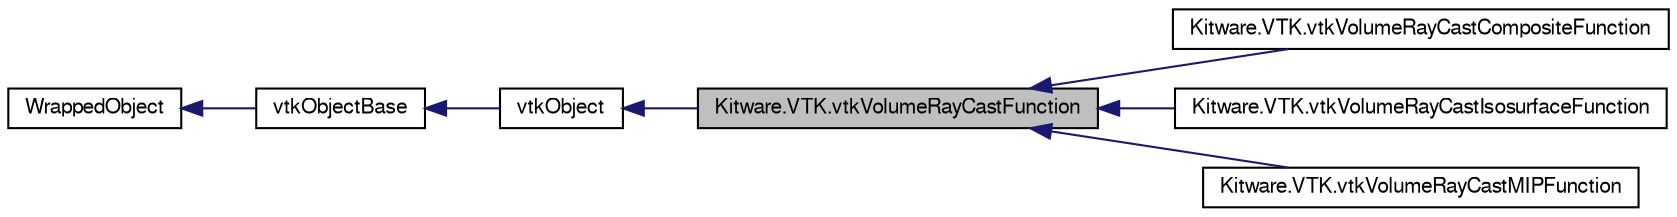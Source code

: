 digraph G
{
  bgcolor="transparent";
  edge [fontname="FreeSans",fontsize="10",labelfontname="FreeSans",labelfontsize="10"];
  node [fontname="FreeSans",fontsize="10",shape=record];
  rankdir="LR";
  Node1 [label="Kitware.VTK.vtkVolumeRayCastFunction",height=0.2,width=0.4,color="black", fillcolor="grey75", style="filled" fontcolor="black"];
  Node2 -> Node1 [dir="back",color="midnightblue",fontsize="10",style="solid",fontname="FreeSans"];
  Node2 [label="vtkObject",height=0.2,width=0.4,color="black",URL="$class_kitware_1_1_v_t_k_1_1vtk_object.html",tooltip="vtkObject - abstract base class for most VTK objects"];
  Node3 -> Node2 [dir="back",color="midnightblue",fontsize="10",style="solid",fontname="FreeSans"];
  Node3 [label="vtkObjectBase",height=0.2,width=0.4,color="black",URL="$class_kitware_1_1_v_t_k_1_1vtk_object_base.html",tooltip="vtkObjectBase - abstract base class for most VTK objects"];
  Node4 -> Node3 [dir="back",color="midnightblue",fontsize="10",style="solid",fontname="FreeSans"];
  Node4 [label="WrappedObject",height=0.2,width=0.4,color="black",URL="$class_kitware_1_1_v_t_k_1_1_wrapped_object.html",tooltip="Base class for all the mummy wrapped classes in Kitware.VTK."];
  Node1 -> Node5 [dir="back",color="midnightblue",fontsize="10",style="solid",fontname="FreeSans"];
  Node5 [label="Kitware.VTK.vtkVolumeRayCastCompositeFunction",height=0.2,width=0.4,color="black",URL="$class_kitware_1_1_v_t_k_1_1vtk_volume_ray_cast_composite_function.html",tooltip="vtkVolumeRayCastCompositeFunction - a ray function for compositing"];
  Node1 -> Node6 [dir="back",color="midnightblue",fontsize="10",style="solid",fontname="FreeSans"];
  Node6 [label="Kitware.VTK.vtkVolumeRayCastIsosurfaceFunction",height=0.2,width=0.4,color="black",URL="$class_kitware_1_1_v_t_k_1_1vtk_volume_ray_cast_isosurface_function.html",tooltip="vtkVolumeRayCastIsosurfaceFunction - An isosurface ray caster for volumes"];
  Node1 -> Node7 [dir="back",color="midnightblue",fontsize="10",style="solid",fontname="FreeSans"];
  Node7 [label="Kitware.VTK.vtkVolumeRayCastMIPFunction",height=0.2,width=0.4,color="black",URL="$class_kitware_1_1_v_t_k_1_1vtk_volume_ray_cast_m_i_p_function.html",tooltip="vtkVolumeRayCastMIPFunction - A maximum intensity projection ray caster for volumes"];
}
